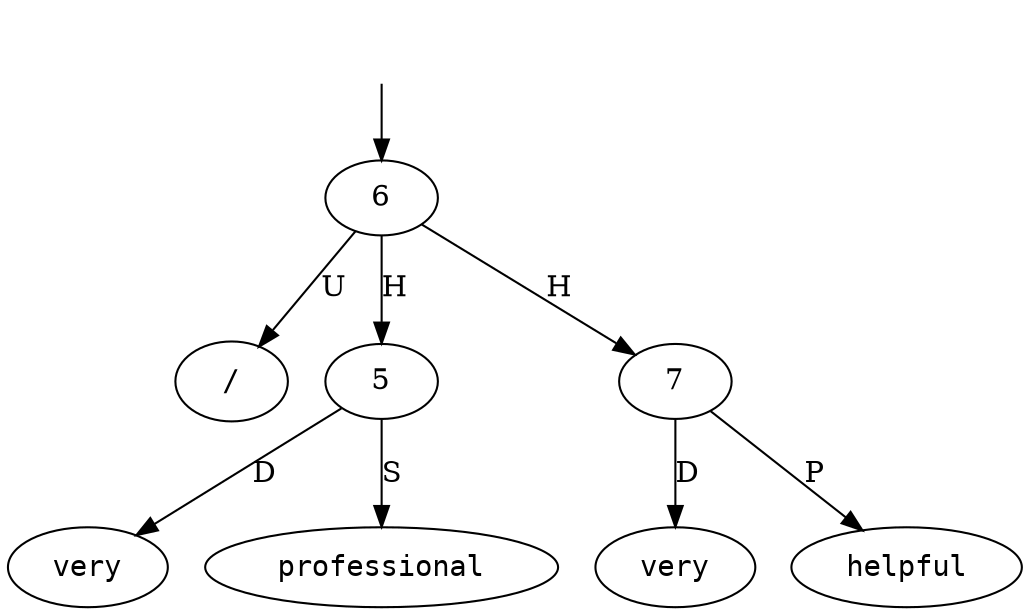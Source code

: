 digraph "245160-0001" {
  top [ style=invis ];
  top -> 6;
  0 [ shape=oval, label=<<table align="center" border="0" cellspacing="0"><tr><td colspan="2"><font face="Courier">very</font></td></tr></table>> ];
  1 [ shape=oval, label=<<table align="center" border="0" cellspacing="0"><tr><td colspan="2"><font face="Courier">professional</font></td></tr></table>> ];
  2 [ shape=oval, label=<<table align="center" border="0" cellspacing="0"><tr><td colspan="2"><font face="Courier">/</font></td></tr></table>> ];
  3 [ shape=oval, label=<<table align="center" border="0" cellspacing="0"><tr><td colspan="2"><font face="Courier">very</font></td></tr></table>> ];
  4 [ shape=oval, label=<<table align="center" border="0" cellspacing="0"><tr><td colspan="2"><font face="Courier">helpful</font></td></tr></table>> ];
  5 -> 1 [ label="S" ];
  5 -> 0 [ label="D" ];
  6 -> 2 [ label="U" ];
  6 -> 7 [ label="H" ];
  6 -> 5 [ label="H" ];
  7 -> 4 [ label="P" ];
  7 -> 3 [ label="D" ];
}

